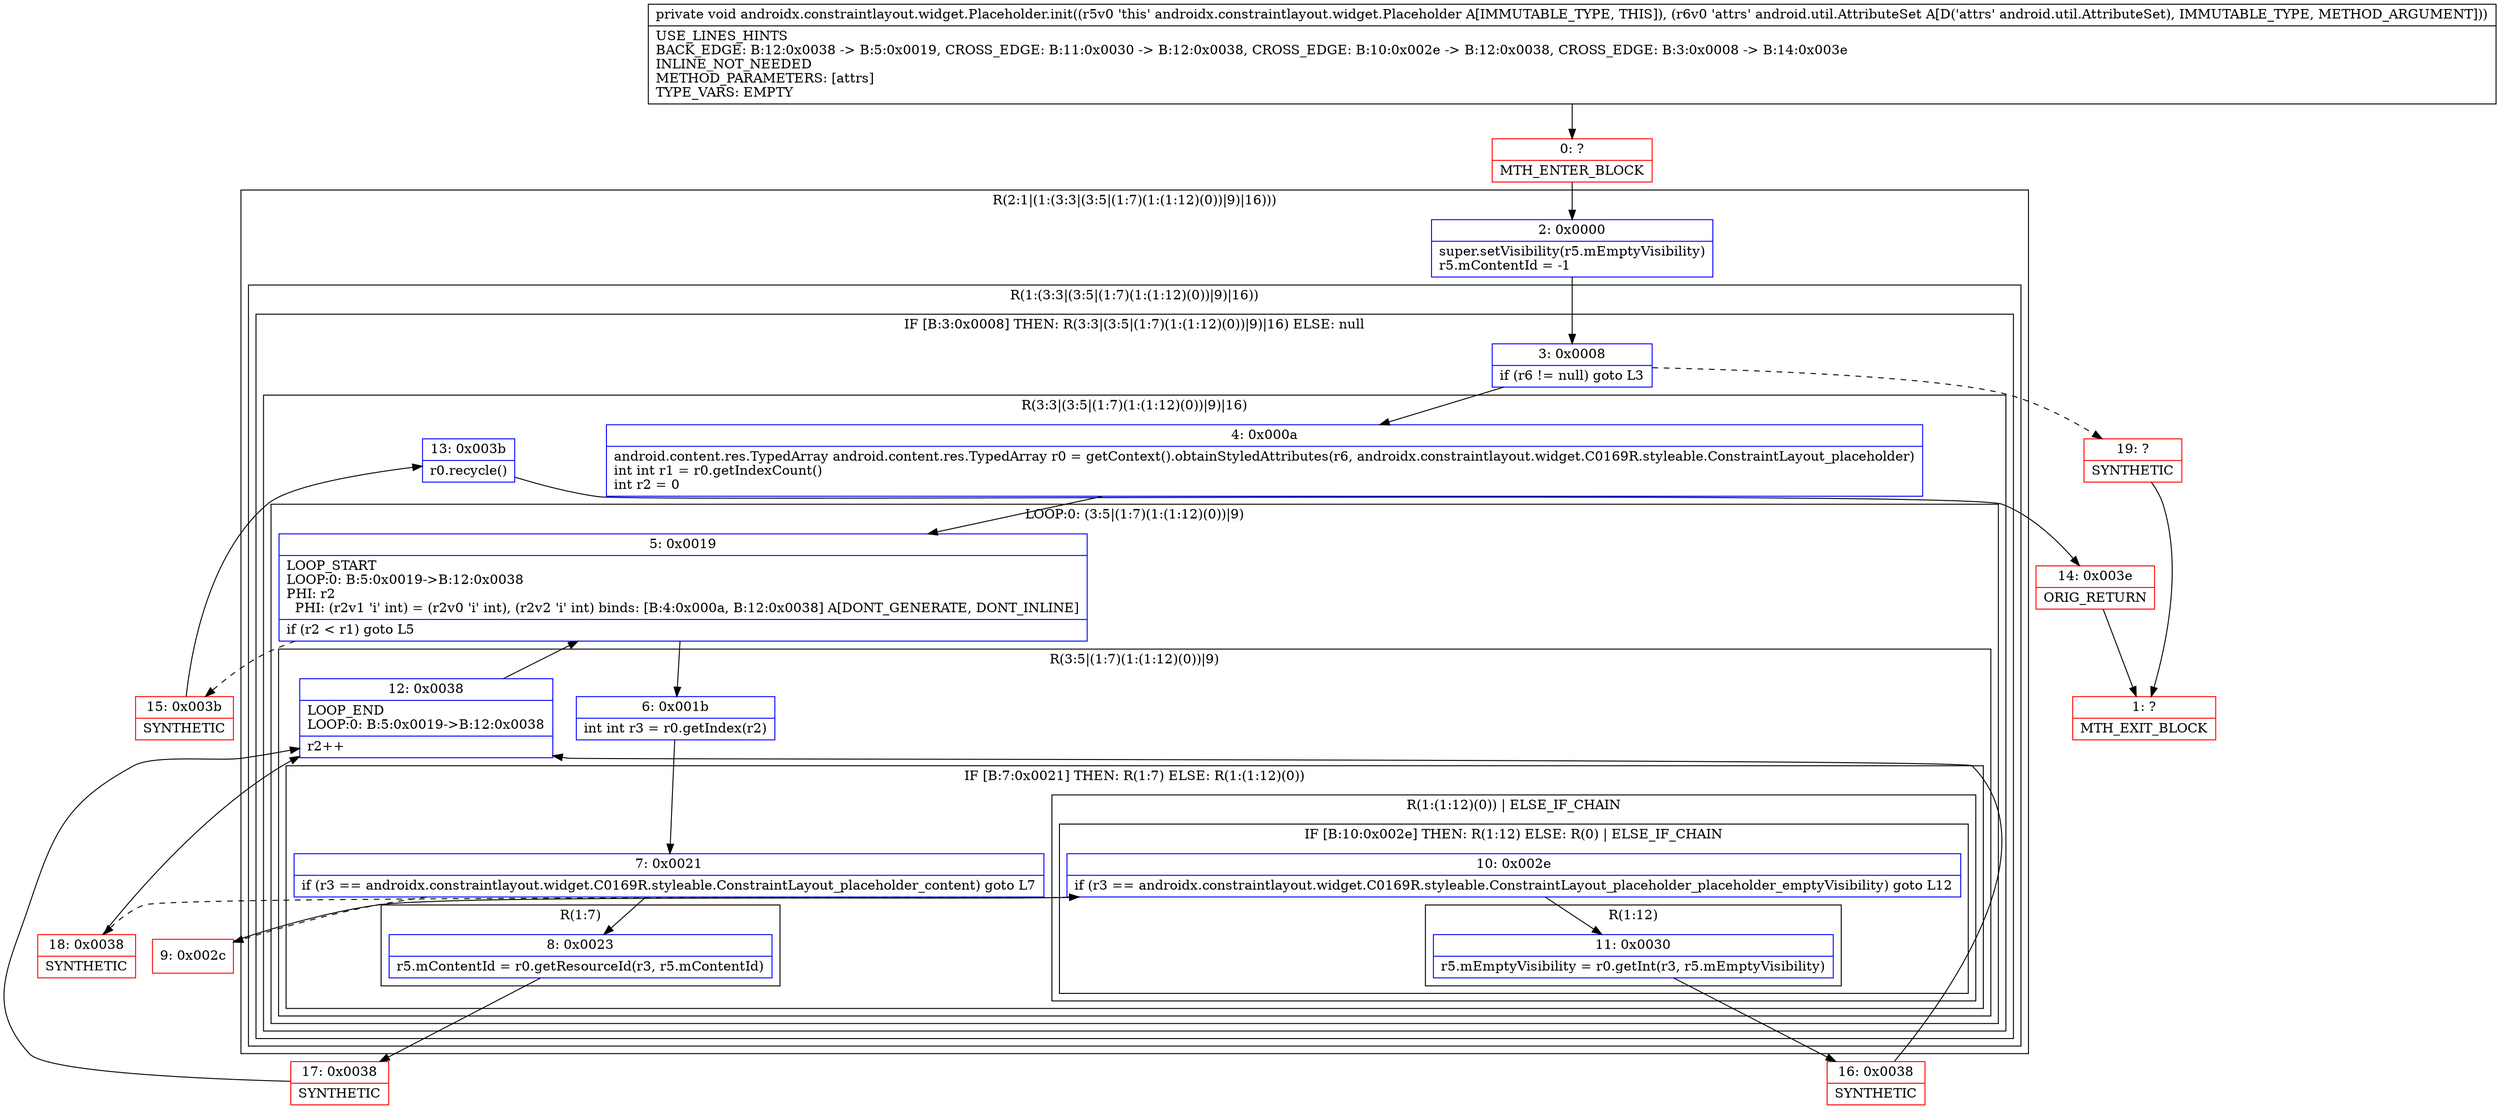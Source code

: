 digraph "CFG forandroidx.constraintlayout.widget.Placeholder.init(Landroid\/util\/AttributeSet;)V" {
subgraph cluster_Region_1003323856 {
label = "R(2:1|(1:(3:3|(3:5|(1:7)(1:(1:12)(0))|9)|16)))";
node [shape=record,color=blue];
Node_2 [shape=record,label="{2\:\ 0x0000|super.setVisibility(r5.mEmptyVisibility)\lr5.mContentId = \-1\l}"];
subgraph cluster_Region_1678233277 {
label = "R(1:(3:3|(3:5|(1:7)(1:(1:12)(0))|9)|16))";
node [shape=record,color=blue];
subgraph cluster_IfRegion_1375273711 {
label = "IF [B:3:0x0008] THEN: R(3:3|(3:5|(1:7)(1:(1:12)(0))|9)|16) ELSE: null";
node [shape=record,color=blue];
Node_3 [shape=record,label="{3\:\ 0x0008|if (r6 != null) goto L3\l}"];
subgraph cluster_Region_1318377214 {
label = "R(3:3|(3:5|(1:7)(1:(1:12)(0))|9)|16)";
node [shape=record,color=blue];
Node_4 [shape=record,label="{4\:\ 0x000a|android.content.res.TypedArray android.content.res.TypedArray r0 = getContext().obtainStyledAttributes(r6, androidx.constraintlayout.widget.C0169R.styleable.ConstraintLayout_placeholder)\lint int r1 = r0.getIndexCount()\lint r2 = 0\l}"];
subgraph cluster_LoopRegion_1681705197 {
label = "LOOP:0: (3:5|(1:7)(1:(1:12)(0))|9)";
node [shape=record,color=blue];
Node_5 [shape=record,label="{5\:\ 0x0019|LOOP_START\lLOOP:0: B:5:0x0019\-\>B:12:0x0038\lPHI: r2 \l  PHI: (r2v1 'i' int) = (r2v0 'i' int), (r2v2 'i' int) binds: [B:4:0x000a, B:12:0x0038] A[DONT_GENERATE, DONT_INLINE]\l|if (r2 \< r1) goto L5\l}"];
subgraph cluster_Region_1554747716 {
label = "R(3:5|(1:7)(1:(1:12)(0))|9)";
node [shape=record,color=blue];
Node_6 [shape=record,label="{6\:\ 0x001b|int int r3 = r0.getIndex(r2)\l}"];
subgraph cluster_IfRegion_1679639711 {
label = "IF [B:7:0x0021] THEN: R(1:7) ELSE: R(1:(1:12)(0))";
node [shape=record,color=blue];
Node_7 [shape=record,label="{7\:\ 0x0021|if (r3 == androidx.constraintlayout.widget.C0169R.styleable.ConstraintLayout_placeholder_content) goto L7\l}"];
subgraph cluster_Region_1813435323 {
label = "R(1:7)";
node [shape=record,color=blue];
Node_8 [shape=record,label="{8\:\ 0x0023|r5.mContentId = r0.getResourceId(r3, r5.mContentId)\l}"];
}
subgraph cluster_Region_354677075 {
label = "R(1:(1:12)(0)) | ELSE_IF_CHAIN\l";
node [shape=record,color=blue];
subgraph cluster_IfRegion_1045223596 {
label = "IF [B:10:0x002e] THEN: R(1:12) ELSE: R(0) | ELSE_IF_CHAIN\l";
node [shape=record,color=blue];
Node_10 [shape=record,label="{10\:\ 0x002e|if (r3 == androidx.constraintlayout.widget.C0169R.styleable.ConstraintLayout_placeholder_placeholder_emptyVisibility) goto L12\l}"];
subgraph cluster_Region_217566379 {
label = "R(1:12)";
node [shape=record,color=blue];
Node_11 [shape=record,label="{11\:\ 0x0030|r5.mEmptyVisibility = r0.getInt(r3, r5.mEmptyVisibility)\l}"];
}
subgraph cluster_Region_1110909222 {
label = "R(0)";
node [shape=record,color=blue];
}
}
}
}
Node_12 [shape=record,label="{12\:\ 0x0038|LOOP_END\lLOOP:0: B:5:0x0019\-\>B:12:0x0038\l|r2++\l}"];
}
}
Node_13 [shape=record,label="{13\:\ 0x003b|r0.recycle()\l}"];
}
}
}
}
Node_0 [shape=record,color=red,label="{0\:\ ?|MTH_ENTER_BLOCK\l}"];
Node_17 [shape=record,color=red,label="{17\:\ 0x0038|SYNTHETIC\l}"];
Node_9 [shape=record,color=red,label="{9\:\ 0x002c}"];
Node_16 [shape=record,color=red,label="{16\:\ 0x0038|SYNTHETIC\l}"];
Node_18 [shape=record,color=red,label="{18\:\ 0x0038|SYNTHETIC\l}"];
Node_15 [shape=record,color=red,label="{15\:\ 0x003b|SYNTHETIC\l}"];
Node_14 [shape=record,color=red,label="{14\:\ 0x003e|ORIG_RETURN\l}"];
Node_1 [shape=record,color=red,label="{1\:\ ?|MTH_EXIT_BLOCK\l}"];
Node_19 [shape=record,color=red,label="{19\:\ ?|SYNTHETIC\l}"];
MethodNode[shape=record,label="{private void androidx.constraintlayout.widget.Placeholder.init((r5v0 'this' androidx.constraintlayout.widget.Placeholder A[IMMUTABLE_TYPE, THIS]), (r6v0 'attrs' android.util.AttributeSet A[D('attrs' android.util.AttributeSet), IMMUTABLE_TYPE, METHOD_ARGUMENT]))  | USE_LINES_HINTS\lBACK_EDGE: B:12:0x0038 \-\> B:5:0x0019, CROSS_EDGE: B:11:0x0030 \-\> B:12:0x0038, CROSS_EDGE: B:10:0x002e \-\> B:12:0x0038, CROSS_EDGE: B:3:0x0008 \-\> B:14:0x003e\lINLINE_NOT_NEEDED\lMETHOD_PARAMETERS: [attrs]\lTYPE_VARS: EMPTY\l}"];
MethodNode -> Node_0;Node_2 -> Node_3;
Node_3 -> Node_4;
Node_3 -> Node_19[style=dashed];
Node_4 -> Node_5;
Node_5 -> Node_6;
Node_5 -> Node_15[style=dashed];
Node_6 -> Node_7;
Node_7 -> Node_8;
Node_7 -> Node_9[style=dashed];
Node_8 -> Node_17;
Node_10 -> Node_11;
Node_10 -> Node_18[style=dashed];
Node_11 -> Node_16;
Node_12 -> Node_5;
Node_13 -> Node_14;
Node_0 -> Node_2;
Node_17 -> Node_12;
Node_9 -> Node_10;
Node_16 -> Node_12;
Node_18 -> Node_12;
Node_15 -> Node_13;
Node_14 -> Node_1;
Node_19 -> Node_1;
}

